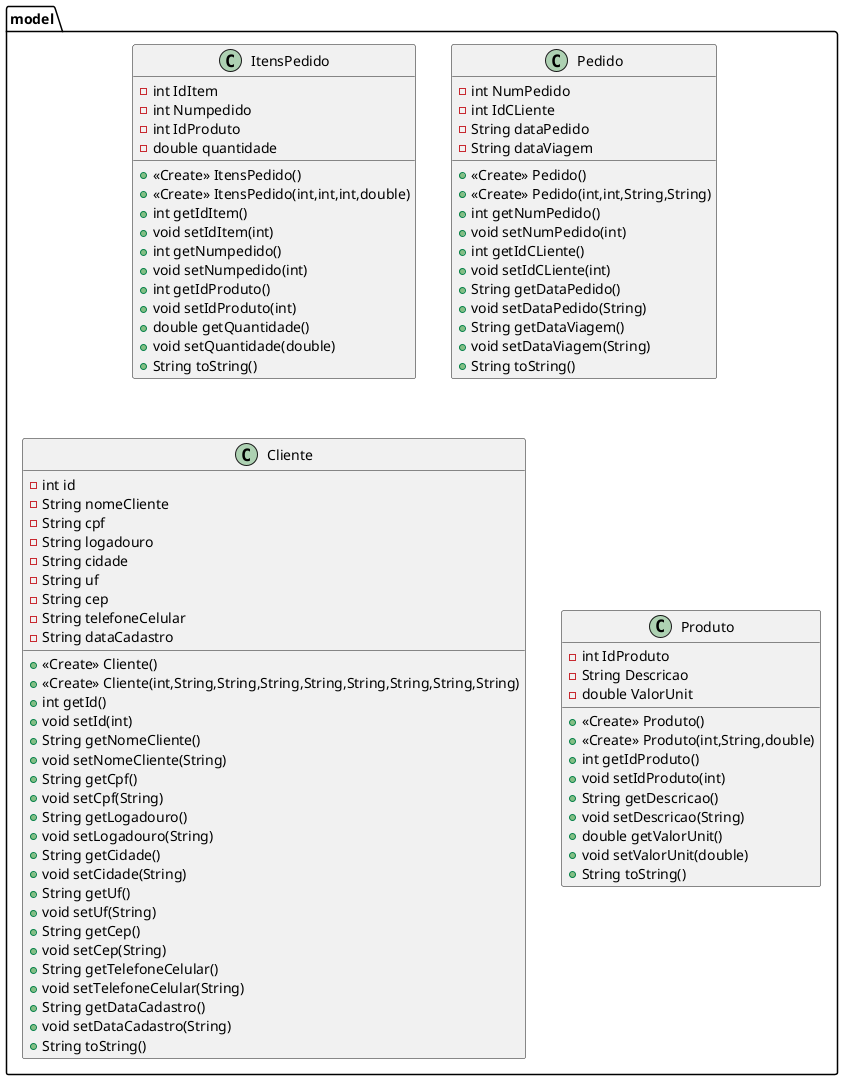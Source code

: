@startuml
class model.ItensPedido {
- int IdItem
- int Numpedido
- int IdProduto
- double quantidade
+ <<Create>> ItensPedido()
+ <<Create>> ItensPedido(int,int,int,double)
+ int getIdItem()
+ void setIdItem(int)
+ int getNumpedido()
+ void setNumpedido(int)
+ int getIdProduto()
+ void setIdProduto(int)
+ double getQuantidade()
+ void setQuantidade(double)
+ String toString()
}
class model.Pedido {
- int NumPedido
- int IdCLiente
- String dataPedido
- String dataViagem
+ <<Create>> Pedido()
+ <<Create>> Pedido(int,int,String,String)
+ int getNumPedido()
+ void setNumPedido(int)
+ int getIdCLiente()
+ void setIdCLiente(int)
+ String getDataPedido()
+ void setDataPedido(String)
+ String getDataViagem()
+ void setDataViagem(String)
+ String toString()
}
class model.Cliente {
- int id
- String nomeCliente
- String cpf
- String logadouro
- String cidade
- String uf
- String cep
- String telefoneCelular
- String dataCadastro
+ <<Create>> Cliente()
+ <<Create>> Cliente(int,String,String,String,String,String,String,String,String)
+ int getId()
+ void setId(int)
+ String getNomeCliente()
+ void setNomeCliente(String)
+ String getCpf()
+ void setCpf(String)
+ String getLogadouro()
+ void setLogadouro(String)
+ String getCidade()
+ void setCidade(String)
+ String getUf()
+ void setUf(String)
+ String getCep()
+ void setCep(String)
+ String getTelefoneCelular()
+ void setTelefoneCelular(String)
+ String getDataCadastro()
+ void setDataCadastro(String)
+ String toString()
}
class model.Produto {
- int IdProduto
- String Descricao
- double ValorUnit
+ <<Create>> Produto()
+ <<Create>> Produto(int,String,double)
+ int getIdProduto()
+ void setIdProduto(int)
+ String getDescricao()
+ void setDescricao(String)
+ double getValorUnit()
+ void setValorUnit(double)
+ String toString()
}
@enduml
